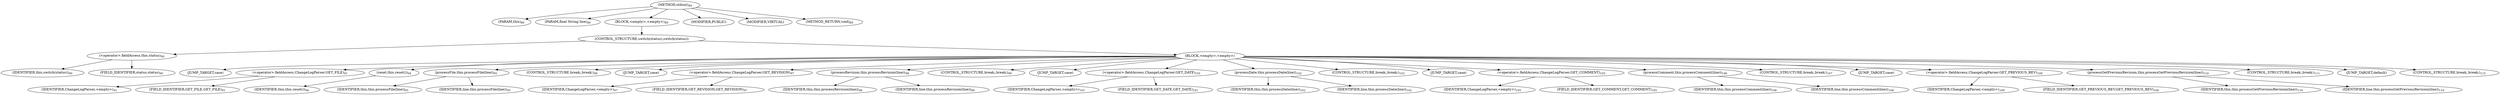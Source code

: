 digraph "stdout" {  
"129" [label = <(METHOD,stdout)<SUB>89</SUB>> ]
"8" [label = <(PARAM,this)<SUB>89</SUB>> ]
"130" [label = <(PARAM,final String line)<SUB>89</SUB>> ]
"131" [label = <(BLOCK,&lt;empty&gt;,&lt;empty&gt;)<SUB>89</SUB>> ]
"132" [label = <(CONTROL_STRUCTURE,switch(status),switch(status))> ]
"133" [label = <(&lt;operator&gt;.fieldAccess,this.status)<SUB>90</SUB>> ]
"134" [label = <(IDENTIFIER,this,switch(status))<SUB>90</SUB>> ]
"135" [label = <(FIELD_IDENTIFIER,status,status)<SUB>90</SUB>> ]
"136" [label = <(BLOCK,&lt;empty&gt;,&lt;empty&gt;)> ]
"137" [label = <(JUMP_TARGET,case)> ]
"138" [label = <(&lt;operator&gt;.fieldAccess,ChangeLogParser.GET_FILE)<SUB>91</SUB>> ]
"139" [label = <(IDENTIFIER,ChangeLogParser,&lt;empty&gt;)<SUB>91</SUB>> ]
"140" [label = <(FIELD_IDENTIFIER,GET_FILE,GET_FILE)<SUB>91</SUB>> ]
"141" [label = <(reset,this.reset())<SUB>94</SUB>> ]
"7" [label = <(IDENTIFIER,this,this.reset())<SUB>94</SUB>> ]
"142" [label = <(processFile,this.processFile(line))<SUB>95</SUB>> ]
"9" [label = <(IDENTIFIER,this,this.processFile(line))<SUB>95</SUB>> ]
"143" [label = <(IDENTIFIER,line,this.processFile(line))<SUB>95</SUB>> ]
"144" [label = <(CONTROL_STRUCTURE,break;,break;)<SUB>96</SUB>> ]
"145" [label = <(JUMP_TARGET,case)> ]
"146" [label = <(&lt;operator&gt;.fieldAccess,ChangeLogParser.GET_REVISION)<SUB>97</SUB>> ]
"147" [label = <(IDENTIFIER,ChangeLogParser,&lt;empty&gt;)<SUB>97</SUB>> ]
"148" [label = <(FIELD_IDENTIFIER,GET_REVISION,GET_REVISION)<SUB>97</SUB>> ]
"149" [label = <(processRevision,this.processRevision(line))<SUB>98</SUB>> ]
"10" [label = <(IDENTIFIER,this,this.processRevision(line))<SUB>98</SUB>> ]
"150" [label = <(IDENTIFIER,line,this.processRevision(line))<SUB>98</SUB>> ]
"151" [label = <(CONTROL_STRUCTURE,break;,break;)<SUB>99</SUB>> ]
"152" [label = <(JUMP_TARGET,case)> ]
"153" [label = <(&lt;operator&gt;.fieldAccess,ChangeLogParser.GET_DATE)<SUB>101</SUB>> ]
"154" [label = <(IDENTIFIER,ChangeLogParser,&lt;empty&gt;)<SUB>101</SUB>> ]
"155" [label = <(FIELD_IDENTIFIER,GET_DATE,GET_DATE)<SUB>101</SUB>> ]
"156" [label = <(processDate,this.processDate(line))<SUB>102</SUB>> ]
"11" [label = <(IDENTIFIER,this,this.processDate(line))<SUB>102</SUB>> ]
"157" [label = <(IDENTIFIER,line,this.processDate(line))<SUB>102</SUB>> ]
"158" [label = <(CONTROL_STRUCTURE,break;,break;)<SUB>103</SUB>> ]
"159" [label = <(JUMP_TARGET,case)> ]
"160" [label = <(&lt;operator&gt;.fieldAccess,ChangeLogParser.GET_COMMENT)<SUB>105</SUB>> ]
"161" [label = <(IDENTIFIER,ChangeLogParser,&lt;empty&gt;)<SUB>105</SUB>> ]
"162" [label = <(FIELD_IDENTIFIER,GET_COMMENT,GET_COMMENT)<SUB>105</SUB>> ]
"163" [label = <(processComment,this.processComment(line))<SUB>106</SUB>> ]
"12" [label = <(IDENTIFIER,this,this.processComment(line))<SUB>106</SUB>> ]
"164" [label = <(IDENTIFIER,line,this.processComment(line))<SUB>106</SUB>> ]
"165" [label = <(CONTROL_STRUCTURE,break;,break;)<SUB>107</SUB>> ]
"166" [label = <(JUMP_TARGET,case)> ]
"167" [label = <(&lt;operator&gt;.fieldAccess,ChangeLogParser.GET_PREVIOUS_REV)<SUB>109</SUB>> ]
"168" [label = <(IDENTIFIER,ChangeLogParser,&lt;empty&gt;)<SUB>109</SUB>> ]
"169" [label = <(FIELD_IDENTIFIER,GET_PREVIOUS_REV,GET_PREVIOUS_REV)<SUB>109</SUB>> ]
"170" [label = <(processGetPreviousRevision,this.processGetPreviousRevision(line))<SUB>110</SUB>> ]
"13" [label = <(IDENTIFIER,this,this.processGetPreviousRevision(line))<SUB>110</SUB>> ]
"171" [label = <(IDENTIFIER,line,this.processGetPreviousRevision(line))<SUB>110</SUB>> ]
"172" [label = <(CONTROL_STRUCTURE,break;,break;)<SUB>111</SUB>> ]
"173" [label = <(JUMP_TARGET,default)> ]
"174" [label = <(CONTROL_STRUCTURE,break;,break;)<SUB>115</SUB>> ]
"175" [label = <(MODIFIER,PUBLIC)> ]
"176" [label = <(MODIFIER,VIRTUAL)> ]
"177" [label = <(METHOD_RETURN,void)<SUB>89</SUB>> ]
  "129" -> "8" 
  "129" -> "130" 
  "129" -> "131" 
  "129" -> "175" 
  "129" -> "176" 
  "129" -> "177" 
  "131" -> "132" 
  "132" -> "133" 
  "132" -> "136" 
  "133" -> "134" 
  "133" -> "135" 
  "136" -> "137" 
  "136" -> "138" 
  "136" -> "141" 
  "136" -> "142" 
  "136" -> "144" 
  "136" -> "145" 
  "136" -> "146" 
  "136" -> "149" 
  "136" -> "151" 
  "136" -> "152" 
  "136" -> "153" 
  "136" -> "156" 
  "136" -> "158" 
  "136" -> "159" 
  "136" -> "160" 
  "136" -> "163" 
  "136" -> "165" 
  "136" -> "166" 
  "136" -> "167" 
  "136" -> "170" 
  "136" -> "172" 
  "136" -> "173" 
  "136" -> "174" 
  "138" -> "139" 
  "138" -> "140" 
  "141" -> "7" 
  "142" -> "9" 
  "142" -> "143" 
  "146" -> "147" 
  "146" -> "148" 
  "149" -> "10" 
  "149" -> "150" 
  "153" -> "154" 
  "153" -> "155" 
  "156" -> "11" 
  "156" -> "157" 
  "160" -> "161" 
  "160" -> "162" 
  "163" -> "12" 
  "163" -> "164" 
  "167" -> "168" 
  "167" -> "169" 
  "170" -> "13" 
  "170" -> "171" 
}
